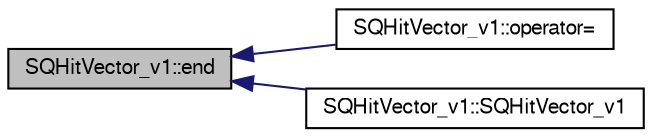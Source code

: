 digraph "SQHitVector_v1::end"
{
  bgcolor="transparent";
  edge [fontname="FreeSans",fontsize="10",labelfontname="FreeSans",labelfontsize="10"];
  node [fontname="FreeSans",fontsize="10",shape=record];
  rankdir="LR";
  Node1 [label="SQHitVector_v1::end",height=0.2,width=0.4,color="black", fillcolor="grey75", style="filled" fontcolor="black"];
  Node1 -> Node2 [dir="back",color="midnightblue",fontsize="10",style="solid",fontname="FreeSans"];
  Node2 [label="SQHitVector_v1::operator=",height=0.2,width=0.4,color="black",URL="$d9/dbf/classSQHitVector__v1.html#a0cfa98f892e2be551ed84cab5d82d01a"];
  Node1 -> Node3 [dir="back",color="midnightblue",fontsize="10",style="solid",fontname="FreeSans"];
  Node3 [label="SQHitVector_v1::SQHitVector_v1",height=0.2,width=0.4,color="black",URL="$d9/dbf/classSQHitVector__v1.html#a2632a7c7921badbb3109ea08bc9b4618"];
}
